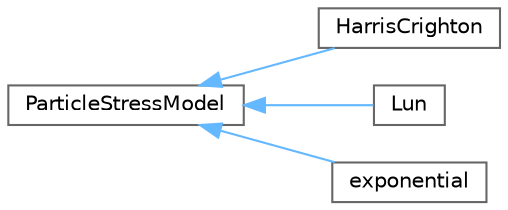 digraph "Graphical Class Hierarchy"
{
 // LATEX_PDF_SIZE
  bgcolor="transparent";
  edge [fontname=Helvetica,fontsize=10,labelfontname=Helvetica,labelfontsize=10];
  node [fontname=Helvetica,fontsize=10,shape=box,height=0.2,width=0.4];
  rankdir="LR";
  Node0 [id="Node000000",label="ParticleStressModel",height=0.2,width=0.4,color="grey40", fillcolor="white", style="filled",URL="$classFoam_1_1ParticleStressModel.html",tooltip="Base class for inter-particle stress models."];
  Node0 -> Node1 [id="edge5191_Node000000_Node000001",dir="back",color="steelblue1",style="solid",tooltip=" "];
  Node1 [id="Node000001",label="HarrisCrighton",height=0.2,width=0.4,color="grey40", fillcolor="white", style="filled",URL="$classFoam_1_1ParticleStressModels_1_1HarrisCrighton.html",tooltip="Inter-particle stress model of Harris and Crighton."];
  Node0 -> Node2 [id="edge5192_Node000000_Node000002",dir="back",color="steelblue1",style="solid",tooltip=" "];
  Node2 [id="Node000002",label="Lun",height=0.2,width=0.4,color="grey40", fillcolor="white", style="filled",URL="$classFoam_1_1ParticleStressModels_1_1Lun.html",tooltip="Inter-particle stress model of Lun et al."];
  Node0 -> Node3 [id="edge5193_Node000000_Node000003",dir="back",color="steelblue1",style="solid",tooltip=" "];
  Node3 [id="Node000003",label="exponential",height=0.2,width=0.4,color="grey40", fillcolor="white", style="filled",URL="$classFoam_1_1ParticleStressModels_1_1exponential.html",tooltip="Exponential inter-particle stress model of the same form as used in twoPhaseEulerFoam."];
}
